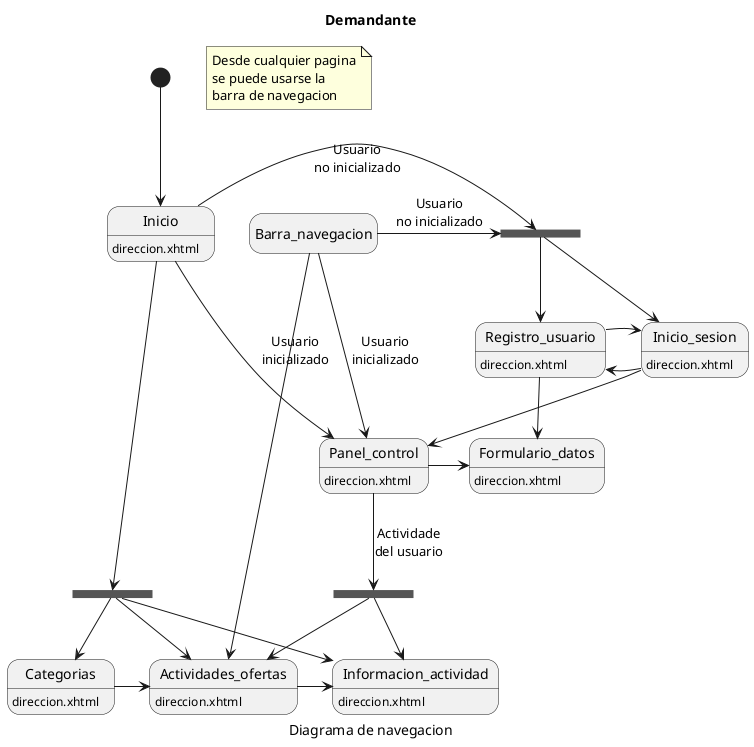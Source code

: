 @startuml
note "Desde cualquier pagina\nse puede usarse la\nbarra de navegacion" as N1

caption Diagrama de navegacion
title Demandante

hide empty description

State Barra_navegacion

State Inicio : direccion.xhtml

State Actividades_ofertas : direccion.xhtml
State Informacion_actividad : direccion.xhtml
State Categorias: direccion.xhtml

'State Sesion_iniciada {
    State Panel_control : direccion.xhtml
    State Formulario_datos : direccion.xhtml
'
'    [*] -> Panel_control
'    Panel_control -> Formulario_datos
'}

State fork_Inicio <<fork>>
State Inicio_sesion : direccion.xhtml
State Registro_usuario : direccion.xhtml

State fork_Actividad <<fork>>
State fork_Actividad_Ususario <<fork>>

'State fork_BarraNabegacion <<fork>>
'
'fork_BarraNabegacion -down> Actividades_ofertas
'fork_BarraNabegacion -down> Inici

[*] --> Inicio
Inicio -> fork_Inicio : Usuario\nno inicializado
Inicio -> Panel_control :  Usuario\ninicializado
Inicio -right-> fork_Actividad

Barra_navegacion -> fork_Inicio : Usuario\nno inicializado
Barra_navegacion --> Actividades_ofertas
Barra_navegacion -> Panel_control : Usuario\ninicializado

fork_Inicio -> Registro_usuario
fork_Inicio --> Inicio_sesion


'Inicio_sesion -> Sesion_iniciada
Inicio_sesion --> Panel_control
Inicio_sesion -> Registro_usuario

Registro_usuario --> Formulario_datos
Registro_usuario -> Inicio_sesion

Panel_control -> Formulario_datos
Panel_control --> fork_Actividad_Ususario : Actividade\ndel usuario

fork_Actividad_Ususario --> Actividades_ofertas
fork_Actividad_Ususario --> Informacion_actividad

fork_Actividad --> Categorias
fork_Actividad --> Actividades_ofertas
fork_Actividad --> Informacion_actividad

Categorias -> Actividades_ofertas

Actividades_ofertas -> Informacion_actividad


@enduml